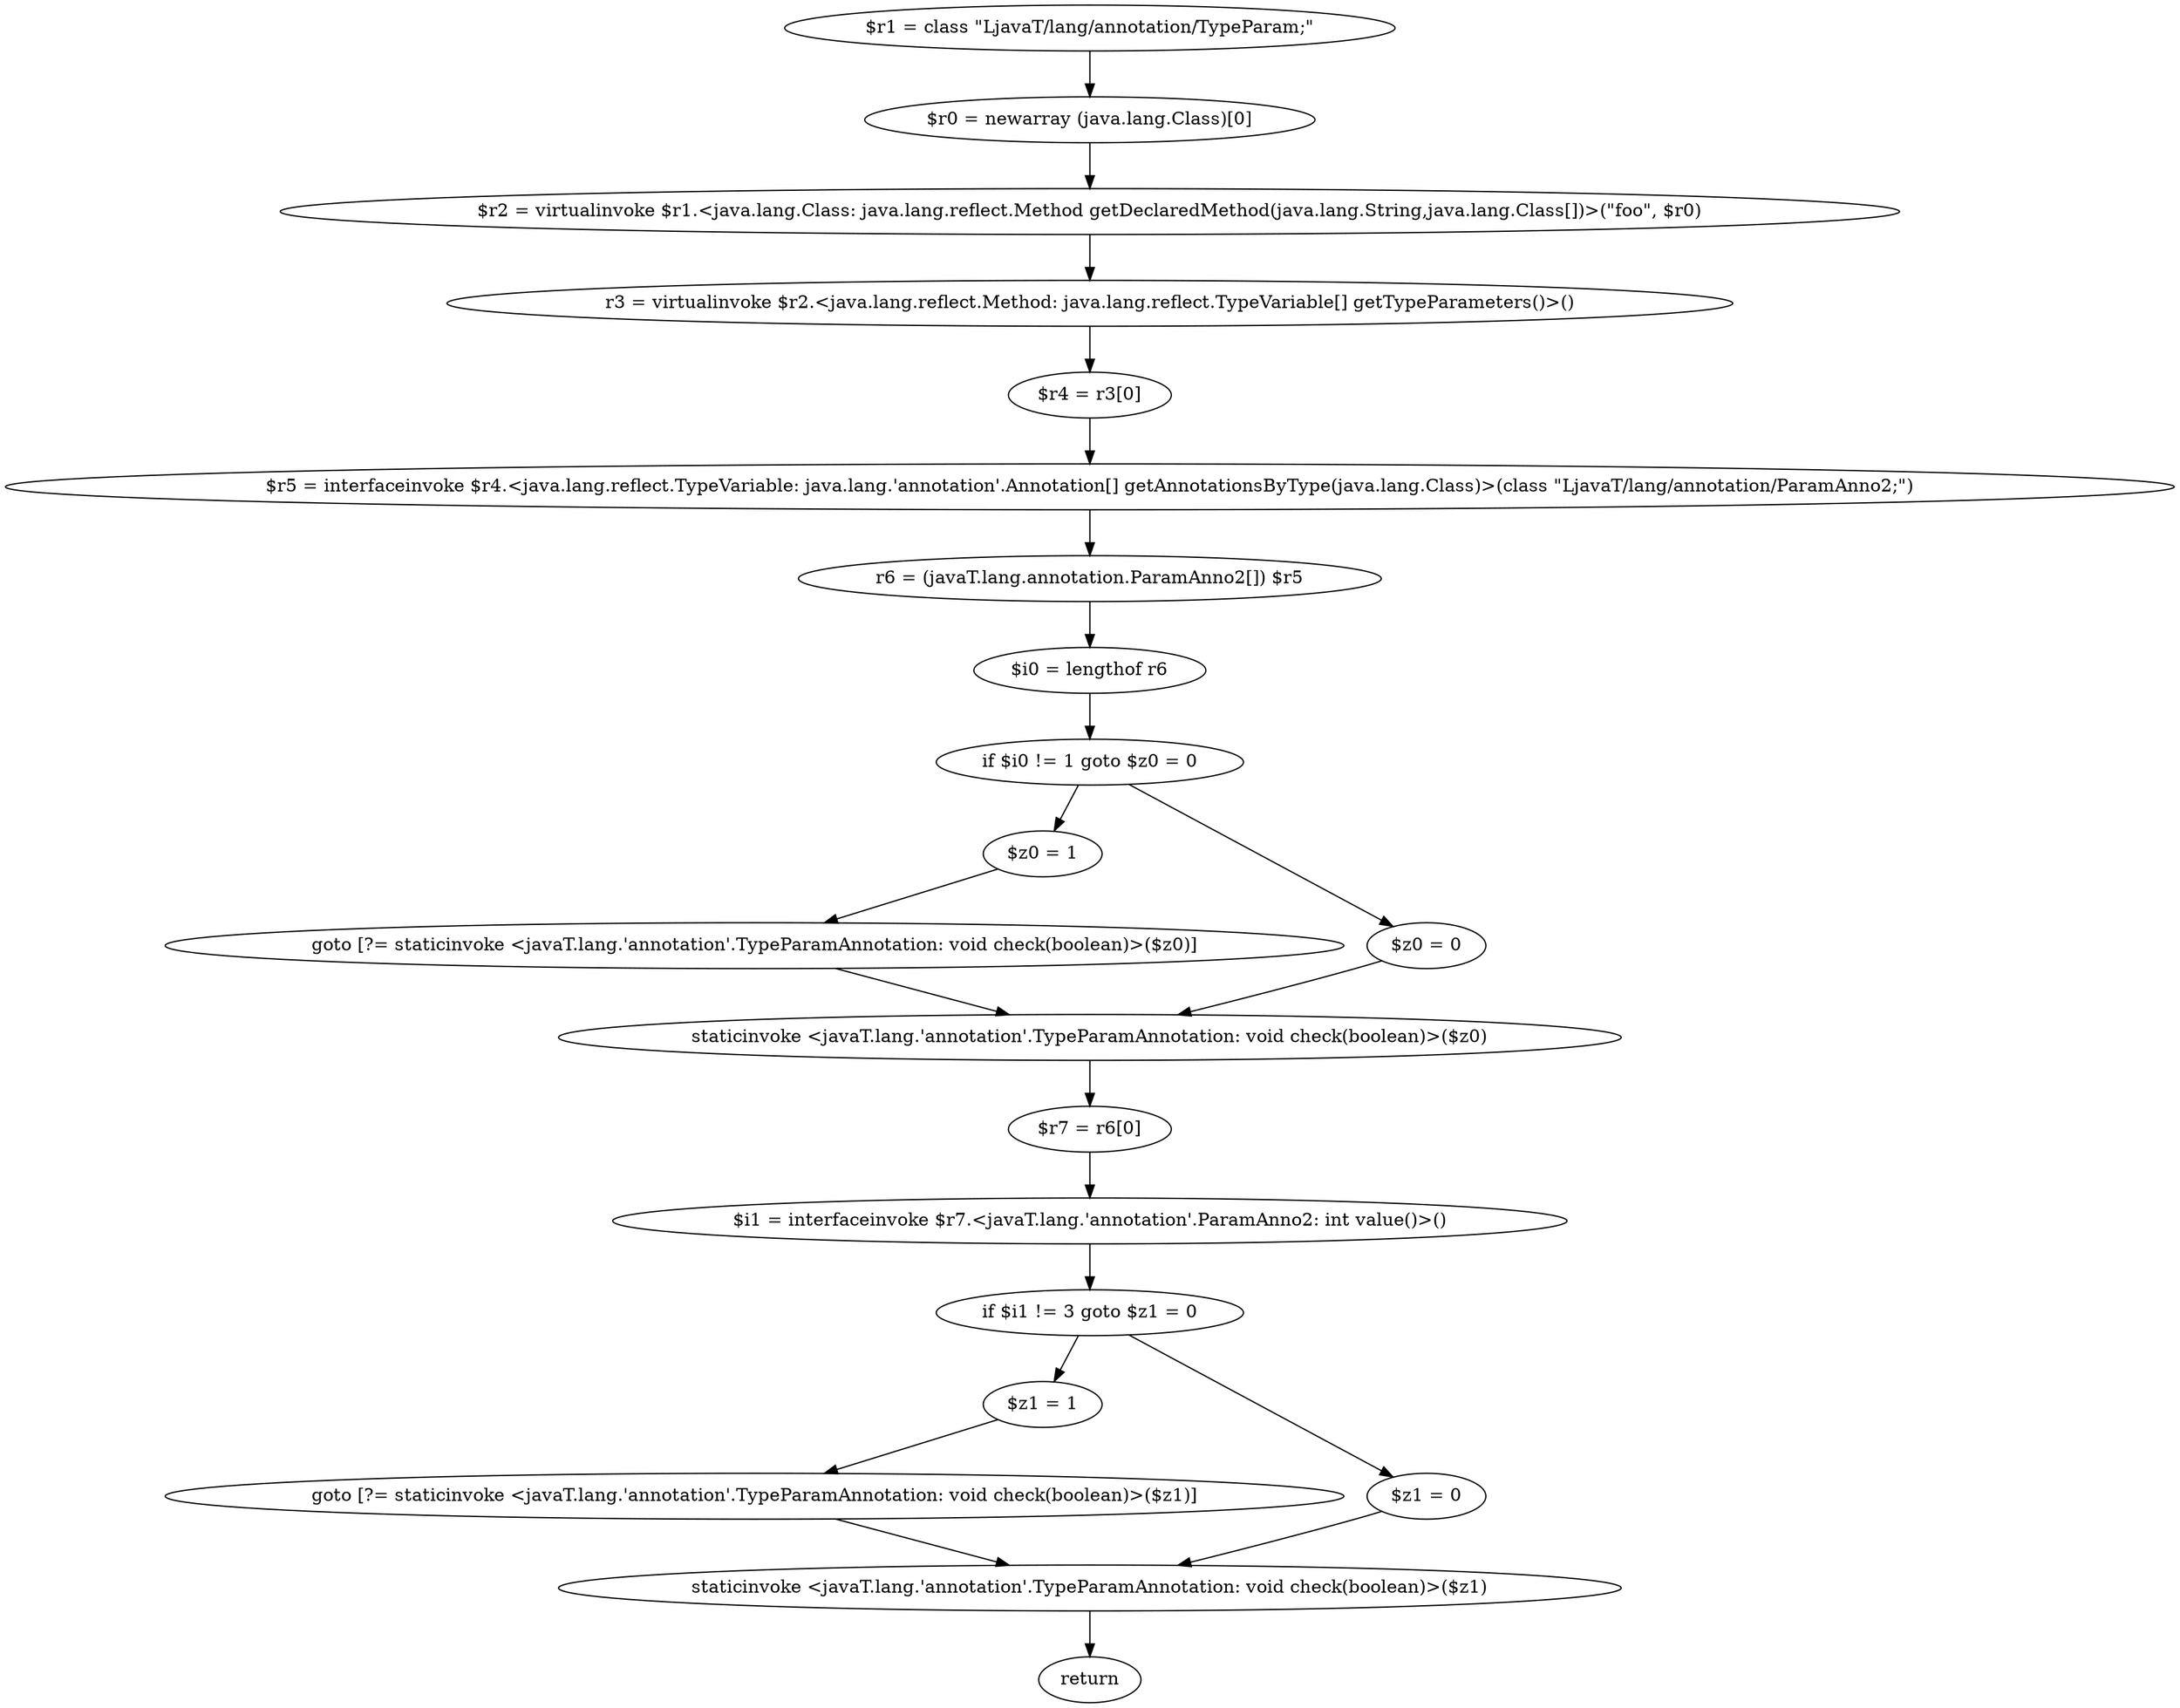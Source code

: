 digraph "unitGraph" {
    "$r1 = class \"LjavaT/lang/annotation/TypeParam;\""
    "$r0 = newarray (java.lang.Class)[0]"
    "$r2 = virtualinvoke $r1.<java.lang.Class: java.lang.reflect.Method getDeclaredMethod(java.lang.String,java.lang.Class[])>(\"foo\", $r0)"
    "r3 = virtualinvoke $r2.<java.lang.reflect.Method: java.lang.reflect.TypeVariable[] getTypeParameters()>()"
    "$r4 = r3[0]"
    "$r5 = interfaceinvoke $r4.<java.lang.reflect.TypeVariable: java.lang.'annotation'.Annotation[] getAnnotationsByType(java.lang.Class)>(class \"LjavaT/lang/annotation/ParamAnno2;\")"
    "r6 = (javaT.lang.annotation.ParamAnno2[]) $r5"
    "$i0 = lengthof r6"
    "if $i0 != 1 goto $z0 = 0"
    "$z0 = 1"
    "goto [?= staticinvoke <javaT.lang.'annotation'.TypeParamAnnotation: void check(boolean)>($z0)]"
    "$z0 = 0"
    "staticinvoke <javaT.lang.'annotation'.TypeParamAnnotation: void check(boolean)>($z0)"
    "$r7 = r6[0]"
    "$i1 = interfaceinvoke $r7.<javaT.lang.'annotation'.ParamAnno2: int value()>()"
    "if $i1 != 3 goto $z1 = 0"
    "$z1 = 1"
    "goto [?= staticinvoke <javaT.lang.'annotation'.TypeParamAnnotation: void check(boolean)>($z1)]"
    "$z1 = 0"
    "staticinvoke <javaT.lang.'annotation'.TypeParamAnnotation: void check(boolean)>($z1)"
    "return"
    "$r1 = class \"LjavaT/lang/annotation/TypeParam;\""->"$r0 = newarray (java.lang.Class)[0]";
    "$r0 = newarray (java.lang.Class)[0]"->"$r2 = virtualinvoke $r1.<java.lang.Class: java.lang.reflect.Method getDeclaredMethod(java.lang.String,java.lang.Class[])>(\"foo\", $r0)";
    "$r2 = virtualinvoke $r1.<java.lang.Class: java.lang.reflect.Method getDeclaredMethod(java.lang.String,java.lang.Class[])>(\"foo\", $r0)"->"r3 = virtualinvoke $r2.<java.lang.reflect.Method: java.lang.reflect.TypeVariable[] getTypeParameters()>()";
    "r3 = virtualinvoke $r2.<java.lang.reflect.Method: java.lang.reflect.TypeVariable[] getTypeParameters()>()"->"$r4 = r3[0]";
    "$r4 = r3[0]"->"$r5 = interfaceinvoke $r4.<java.lang.reflect.TypeVariable: java.lang.'annotation'.Annotation[] getAnnotationsByType(java.lang.Class)>(class \"LjavaT/lang/annotation/ParamAnno2;\")";
    "$r5 = interfaceinvoke $r4.<java.lang.reflect.TypeVariable: java.lang.'annotation'.Annotation[] getAnnotationsByType(java.lang.Class)>(class \"LjavaT/lang/annotation/ParamAnno2;\")"->"r6 = (javaT.lang.annotation.ParamAnno2[]) $r5";
    "r6 = (javaT.lang.annotation.ParamAnno2[]) $r5"->"$i0 = lengthof r6";
    "$i0 = lengthof r6"->"if $i0 != 1 goto $z0 = 0";
    "if $i0 != 1 goto $z0 = 0"->"$z0 = 1";
    "if $i0 != 1 goto $z0 = 0"->"$z0 = 0";
    "$z0 = 1"->"goto [?= staticinvoke <javaT.lang.'annotation'.TypeParamAnnotation: void check(boolean)>($z0)]";
    "goto [?= staticinvoke <javaT.lang.'annotation'.TypeParamAnnotation: void check(boolean)>($z0)]"->"staticinvoke <javaT.lang.'annotation'.TypeParamAnnotation: void check(boolean)>($z0)";
    "$z0 = 0"->"staticinvoke <javaT.lang.'annotation'.TypeParamAnnotation: void check(boolean)>($z0)";
    "staticinvoke <javaT.lang.'annotation'.TypeParamAnnotation: void check(boolean)>($z0)"->"$r7 = r6[0]";
    "$r7 = r6[0]"->"$i1 = interfaceinvoke $r7.<javaT.lang.'annotation'.ParamAnno2: int value()>()";
    "$i1 = interfaceinvoke $r7.<javaT.lang.'annotation'.ParamAnno2: int value()>()"->"if $i1 != 3 goto $z1 = 0";
    "if $i1 != 3 goto $z1 = 0"->"$z1 = 1";
    "if $i1 != 3 goto $z1 = 0"->"$z1 = 0";
    "$z1 = 1"->"goto [?= staticinvoke <javaT.lang.'annotation'.TypeParamAnnotation: void check(boolean)>($z1)]";
    "goto [?= staticinvoke <javaT.lang.'annotation'.TypeParamAnnotation: void check(boolean)>($z1)]"->"staticinvoke <javaT.lang.'annotation'.TypeParamAnnotation: void check(boolean)>($z1)";
    "$z1 = 0"->"staticinvoke <javaT.lang.'annotation'.TypeParamAnnotation: void check(boolean)>($z1)";
    "staticinvoke <javaT.lang.'annotation'.TypeParamAnnotation: void check(boolean)>($z1)"->"return";
}
